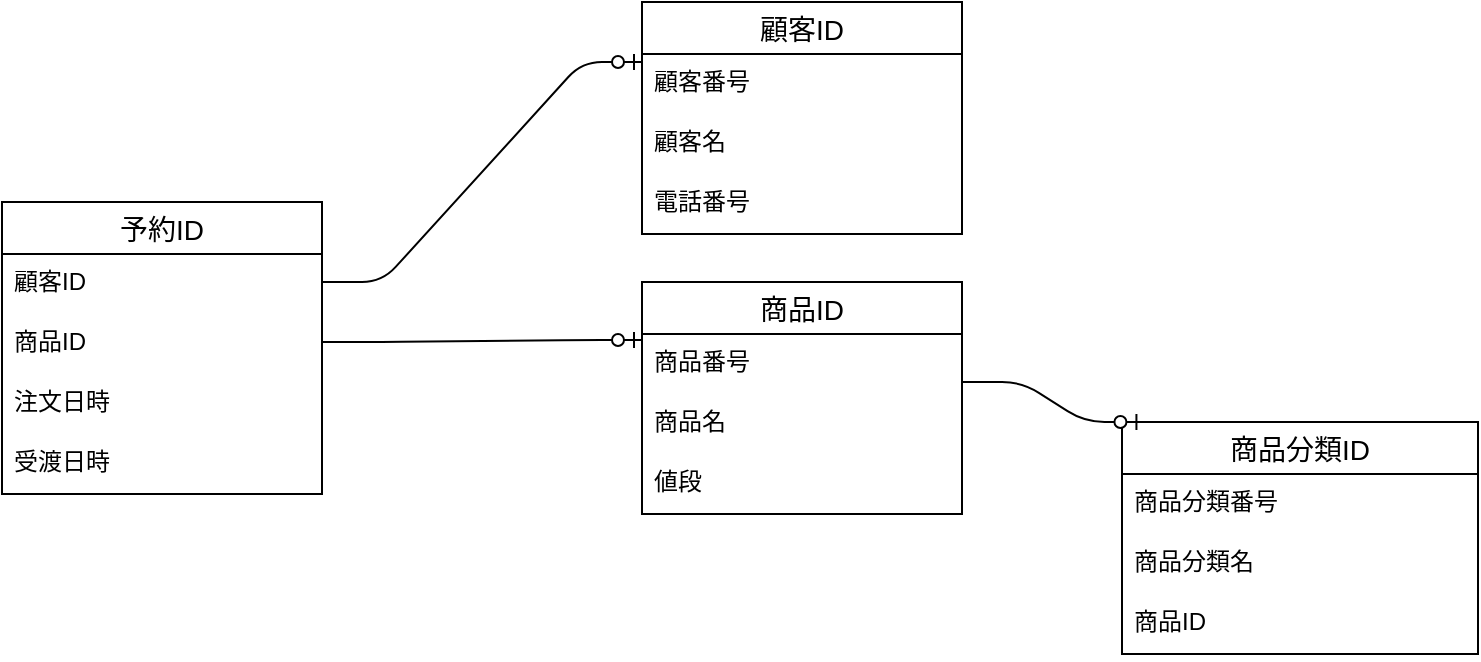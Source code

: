 <mxfile version="14.5.3" type="github">
  <diagram id="R2lEEEUBdFMjLlhIrx00" name="Page-1">
    <mxGraphModel dx="832" dy="573" grid="1" gridSize="10" guides="1" tooltips="1" connect="1" arrows="1" fold="1" page="1" pageScale="1" pageWidth="850" pageHeight="1100" math="0" shadow="0" extFonts="Permanent Marker^https://fonts.googleapis.com/css?family=Permanent+Marker">
      <root>
        <mxCell id="0" />
        <mxCell id="1" parent="0" />
        <object label="予約ID" id="TNxdtV54tGe8EJjGfUkj-1">
          <mxCell style="swimlane;fontStyle=0;childLayout=stackLayout;horizontal=1;startSize=26;horizontalStack=0;resizeParent=1;resizeParentMax=0;resizeLast=0;collapsible=1;marginBottom=0;align=center;fontSize=14;" vertex="1" parent="1">
            <mxGeometry x="90" y="150" width="160" height="146" as="geometry" />
          </mxCell>
        </object>
        <mxCell id="TNxdtV54tGe8EJjGfUkj-2" value="顧客ID" style="text;strokeColor=none;fillColor=none;spacingLeft=4;spacingRight=4;overflow=hidden;rotatable=0;points=[[0,0.5],[1,0.5]];portConstraint=eastwest;fontSize=12;" vertex="1" parent="TNxdtV54tGe8EJjGfUkj-1">
          <mxGeometry y="26" width="160" height="30" as="geometry" />
        </mxCell>
        <mxCell id="TNxdtV54tGe8EJjGfUkj-3" value="商品ID" style="text;strokeColor=none;fillColor=none;spacingLeft=4;spacingRight=4;overflow=hidden;rotatable=0;points=[[0,0.5],[1,0.5]];portConstraint=eastwest;fontSize=12;" vertex="1" parent="TNxdtV54tGe8EJjGfUkj-1">
          <mxGeometry y="56" width="160" height="30" as="geometry" />
        </mxCell>
        <mxCell id="TNxdtV54tGe8EJjGfUkj-14" value="注文日時" style="text;strokeColor=none;fillColor=none;spacingLeft=4;spacingRight=4;overflow=hidden;rotatable=0;points=[[0,0.5],[1,0.5]];portConstraint=eastwest;fontSize=12;" vertex="1" parent="TNxdtV54tGe8EJjGfUkj-1">
          <mxGeometry y="86" width="160" height="30" as="geometry" />
        </mxCell>
        <mxCell id="TNxdtV54tGe8EJjGfUkj-15" value="受渡日時" style="text;strokeColor=none;fillColor=none;spacingLeft=4;spacingRight=4;overflow=hidden;rotatable=0;points=[[0,0.5],[1,0.5]];portConstraint=eastwest;fontSize=12;" vertex="1" parent="TNxdtV54tGe8EJjGfUkj-1">
          <mxGeometry y="116" width="160" height="30" as="geometry" />
        </mxCell>
        <mxCell id="TNxdtV54tGe8EJjGfUkj-5" value="商品ID" style="swimlane;fontStyle=0;childLayout=stackLayout;horizontal=1;startSize=26;horizontalStack=0;resizeParent=1;resizeParentMax=0;resizeLast=0;collapsible=1;marginBottom=0;align=center;fontSize=14;" vertex="1" parent="1">
          <mxGeometry x="410" y="190" width="160" height="116" as="geometry" />
        </mxCell>
        <mxCell id="TNxdtV54tGe8EJjGfUkj-6" value="商品番号" style="text;strokeColor=none;fillColor=none;spacingLeft=4;spacingRight=4;overflow=hidden;rotatable=0;points=[[0,0.5],[1,0.5]];portConstraint=eastwest;fontSize=12;" vertex="1" parent="TNxdtV54tGe8EJjGfUkj-5">
          <mxGeometry y="26" width="160" height="30" as="geometry" />
        </mxCell>
        <mxCell id="TNxdtV54tGe8EJjGfUkj-7" value="商品名" style="text;strokeColor=none;fillColor=none;spacingLeft=4;spacingRight=4;overflow=hidden;rotatable=0;points=[[0,0.5],[1,0.5]];portConstraint=eastwest;fontSize=12;" vertex="1" parent="TNxdtV54tGe8EJjGfUkj-5">
          <mxGeometry y="56" width="160" height="30" as="geometry" />
        </mxCell>
        <mxCell id="TNxdtV54tGe8EJjGfUkj-8" value="値段" style="text;strokeColor=none;fillColor=none;spacingLeft=4;spacingRight=4;overflow=hidden;rotatable=0;points=[[0,0.5],[1,0.5]];portConstraint=eastwest;fontSize=12;" vertex="1" parent="TNxdtV54tGe8EJjGfUkj-5">
          <mxGeometry y="86" width="160" height="30" as="geometry" />
        </mxCell>
        <mxCell id="TNxdtV54tGe8EJjGfUkj-9" value="顧客ID" style="swimlane;fontStyle=0;childLayout=stackLayout;horizontal=1;startSize=26;horizontalStack=0;resizeParent=1;resizeParentMax=0;resizeLast=0;collapsible=1;marginBottom=0;align=center;fontSize=14;" vertex="1" parent="1">
          <mxGeometry x="410" y="50" width="160" height="116" as="geometry" />
        </mxCell>
        <mxCell id="TNxdtV54tGe8EJjGfUkj-11" value="顧客番号" style="text;strokeColor=none;fillColor=none;spacingLeft=4;spacingRight=4;overflow=hidden;rotatable=0;points=[[0,0.5],[1,0.5]];portConstraint=eastwest;fontSize=12;" vertex="1" parent="TNxdtV54tGe8EJjGfUkj-9">
          <mxGeometry y="26" width="160" height="30" as="geometry" />
        </mxCell>
        <mxCell id="TNxdtV54tGe8EJjGfUkj-12" value="顧客名" style="text;strokeColor=none;fillColor=none;spacingLeft=4;spacingRight=4;overflow=hidden;rotatable=0;points=[[0,0.5],[1,0.5]];portConstraint=eastwest;fontSize=12;" vertex="1" parent="TNxdtV54tGe8EJjGfUkj-9">
          <mxGeometry y="56" width="160" height="30" as="geometry" />
        </mxCell>
        <mxCell id="TNxdtV54tGe8EJjGfUkj-13" value="電話番号" style="text;strokeColor=none;fillColor=none;spacingLeft=4;spacingRight=4;overflow=hidden;rotatable=0;points=[[0,0.5],[1,0.5]];portConstraint=eastwest;fontSize=12;" vertex="1" parent="TNxdtV54tGe8EJjGfUkj-9">
          <mxGeometry y="86" width="160" height="30" as="geometry" />
        </mxCell>
        <mxCell id="TNxdtV54tGe8EJjGfUkj-16" value="" style="edgeStyle=entityRelationEdgeStyle;fontSize=12;html=1;endArrow=ERzeroToOne;endFill=1;entryX=0;entryY=0.133;entryDx=0;entryDy=0;entryPerimeter=0;" edge="1" parent="1" target="TNxdtV54tGe8EJjGfUkj-11">
          <mxGeometry width="100" height="100" relative="1" as="geometry">
            <mxPoint x="250" y="190" as="sourcePoint" />
            <mxPoint x="350" y="90" as="targetPoint" />
          </mxGeometry>
        </mxCell>
        <mxCell id="TNxdtV54tGe8EJjGfUkj-18" value="" style="edgeStyle=entityRelationEdgeStyle;fontSize=12;html=1;endArrow=ERzeroToOne;endFill=1;entryX=0;entryY=0.25;entryDx=0;entryDy=0;" edge="1" parent="1" target="TNxdtV54tGe8EJjGfUkj-5">
          <mxGeometry width="100" height="100" relative="1" as="geometry">
            <mxPoint x="250" y="220" as="sourcePoint" />
            <mxPoint x="350" y="120" as="targetPoint" />
          </mxGeometry>
        </mxCell>
        <mxCell id="TNxdtV54tGe8EJjGfUkj-19" value="商品分類ID" style="swimlane;fontStyle=0;childLayout=stackLayout;horizontal=1;startSize=26;horizontalStack=0;resizeParent=1;resizeParentMax=0;resizeLast=0;collapsible=1;marginBottom=0;align=center;fontSize=14;" vertex="1" parent="1">
          <mxGeometry x="650" y="260" width="178" height="116" as="geometry" />
        </mxCell>
        <mxCell id="TNxdtV54tGe8EJjGfUkj-20" value="商品分類番号" style="text;strokeColor=none;fillColor=none;spacingLeft=4;spacingRight=4;overflow=hidden;rotatable=0;points=[[0,0.5],[1,0.5]];portConstraint=eastwest;fontSize=12;" vertex="1" parent="TNxdtV54tGe8EJjGfUkj-19">
          <mxGeometry y="26" width="178" height="30" as="geometry" />
        </mxCell>
        <mxCell id="TNxdtV54tGe8EJjGfUkj-22" value="商品分類名" style="text;strokeColor=none;fillColor=none;spacingLeft=4;spacingRight=4;overflow=hidden;rotatable=0;points=[[0,0.5],[1,0.5]];portConstraint=eastwest;fontSize=12;" vertex="1" parent="TNxdtV54tGe8EJjGfUkj-19">
          <mxGeometry y="56" width="178" height="30" as="geometry" />
        </mxCell>
        <mxCell id="TNxdtV54tGe8EJjGfUkj-23" value="商品ID" style="text;strokeColor=none;fillColor=none;spacingLeft=4;spacingRight=4;overflow=hidden;rotatable=0;points=[[0,0.5],[1,0.5]];portConstraint=eastwest;fontSize=12;" vertex="1" parent="TNxdtV54tGe8EJjGfUkj-19">
          <mxGeometry y="86" width="178" height="30" as="geometry" />
        </mxCell>
        <mxCell id="TNxdtV54tGe8EJjGfUkj-24" value="" style="edgeStyle=entityRelationEdgeStyle;fontSize=12;html=1;endArrow=ERzeroToOne;endFill=1;entryX=0.063;entryY=0;entryDx=0;entryDy=0;entryPerimeter=0;" edge="1" parent="1" target="TNxdtV54tGe8EJjGfUkj-19">
          <mxGeometry width="100" height="100" relative="1" as="geometry">
            <mxPoint x="570" y="240" as="sourcePoint" />
            <mxPoint x="670" y="140" as="targetPoint" />
          </mxGeometry>
        </mxCell>
      </root>
    </mxGraphModel>
  </diagram>
</mxfile>
